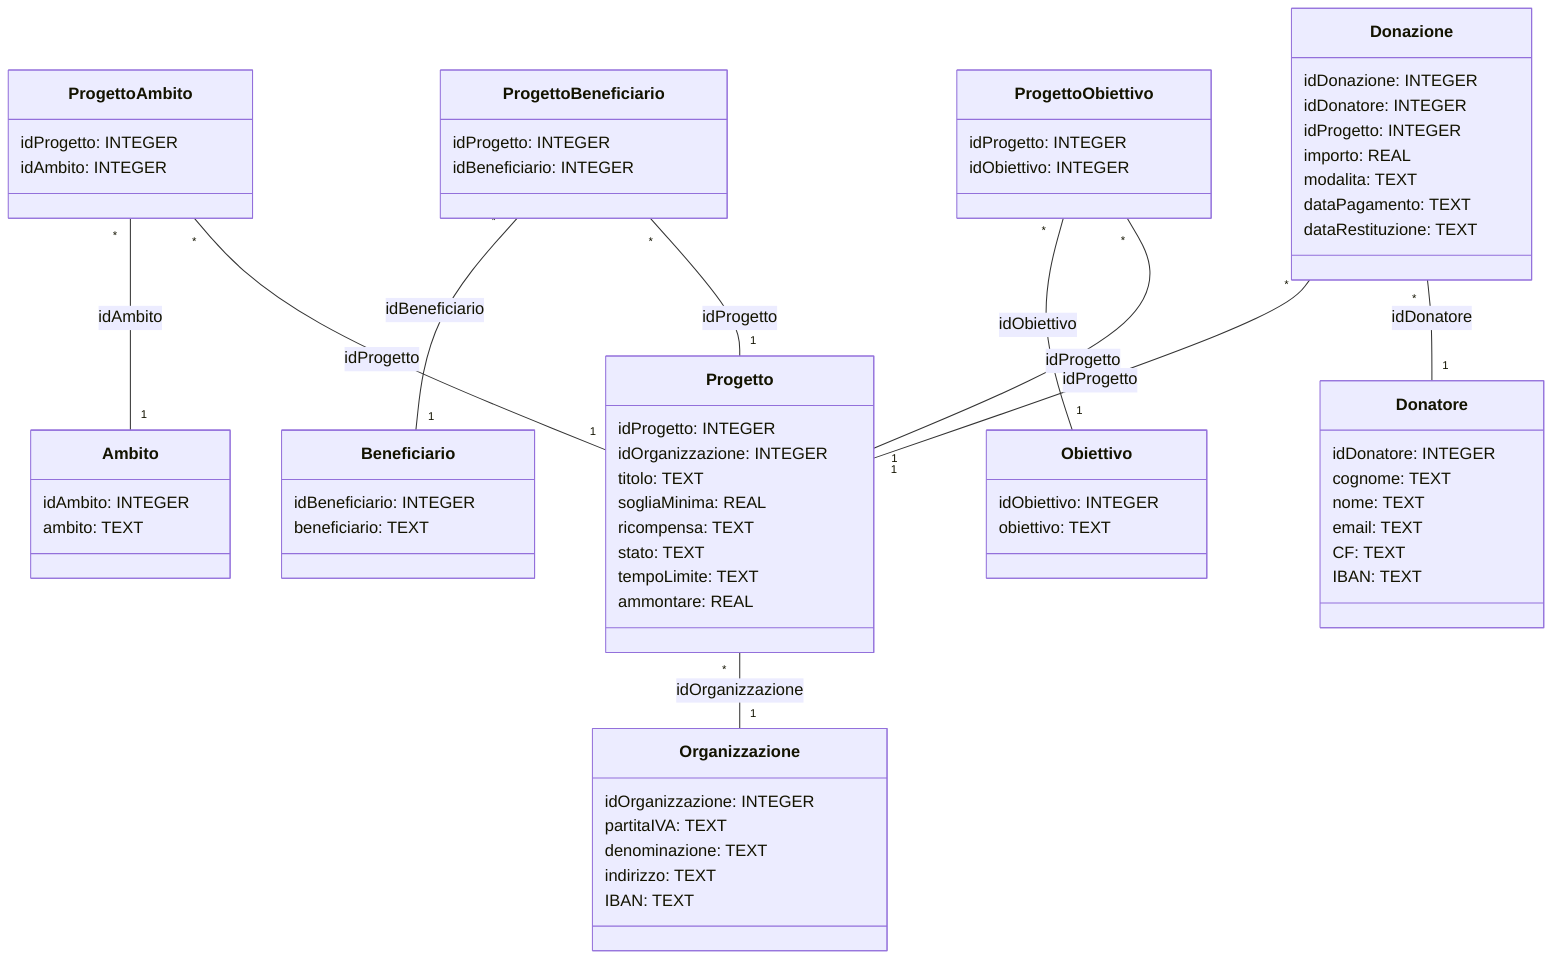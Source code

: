 classDiagram
class Ambito {
	idAmbito: INTEGER
	ambito: TEXT
}

class Beneficiario {
	idBeneficiario: INTEGER
	beneficiario: TEXT
}

class Donatore {
	idDonatore: INTEGER
	cognome: TEXT
	nome: TEXT
	email: TEXT
	CF: TEXT
	IBAN: TEXT
}

class Obiettivo {
	idObiettivo: INTEGER
	obiettivo: TEXT
}

class Organizzazione {
	idOrganizzazione: INTEGER
	partitaIVA: TEXT
	denominazione: TEXT
	indirizzo: TEXT
	IBAN: TEXT
}

class Progetto {
	idProgetto: INTEGER
	idOrganizzazione: INTEGER
	titolo: TEXT
	sogliaMinima: REAL
	ricompensa: TEXT
	stato: TEXT
	tempoLimite: TEXT
	ammontare: REAL
}

class ProgettoAmbito {
	idProgetto: INTEGER
	idAmbito: INTEGER
}

class ProgettoBeneficiario {
	idProgetto: INTEGER
	idBeneficiario: INTEGER
}

class ProgettoObiettivo {
	idProgetto: INTEGER
	idObiettivo: INTEGER
}

class Donazione {
	idDonazione: INTEGER
	idDonatore: INTEGER
	idProgetto: INTEGER
	importo: REAL
	modalita: TEXT
	dataPagamento: TEXT
	dataRestituzione: TEXT
}

Progetto "*" -- "1" Organizzazione : idOrganizzazione
ProgettoAmbito "*" -- "1" Ambito : idAmbito
ProgettoAmbito "*" -- "1" Progetto : idProgetto
ProgettoBeneficiario "*" -- "1" Beneficiario : idBeneficiario
ProgettoBeneficiario "*" -- "1" Progetto : idProgetto
ProgettoObiettivo "*" -- "1" Obiettivo : idObiettivo
ProgettoObiettivo "*" -- "1" Progetto : idProgetto
Donazione "*" -- "1" Progetto : idProgetto
Donazione "*" -- "1" Donatore : idDonatore